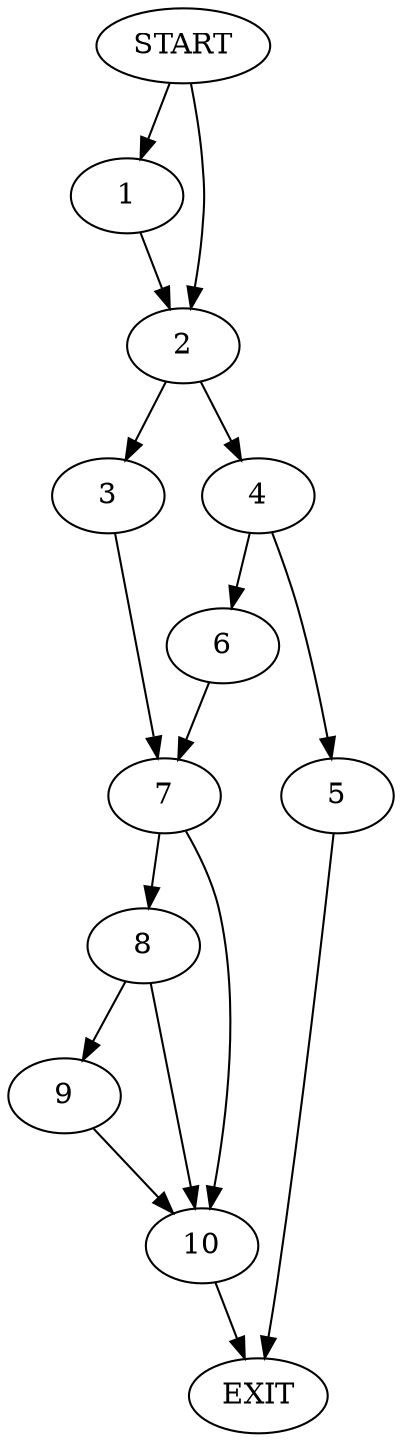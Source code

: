digraph { 
0 [label="START"];
1;
2;
3;
4;
5;
6;
7;
8;
9;
10;
11[label="EXIT"];
0 -> 1;
0 -> 2;
1 -> 2;
2 -> 3;
2 -> 4;
3 -> 7;
4 -> 6;
4 -> 5;
5 -> 11;
6 -> 7;
7 -> 10;
7 -> 8;
8 -> 9;
8 -> 10;
9 -> 10;
10 -> 11;
}